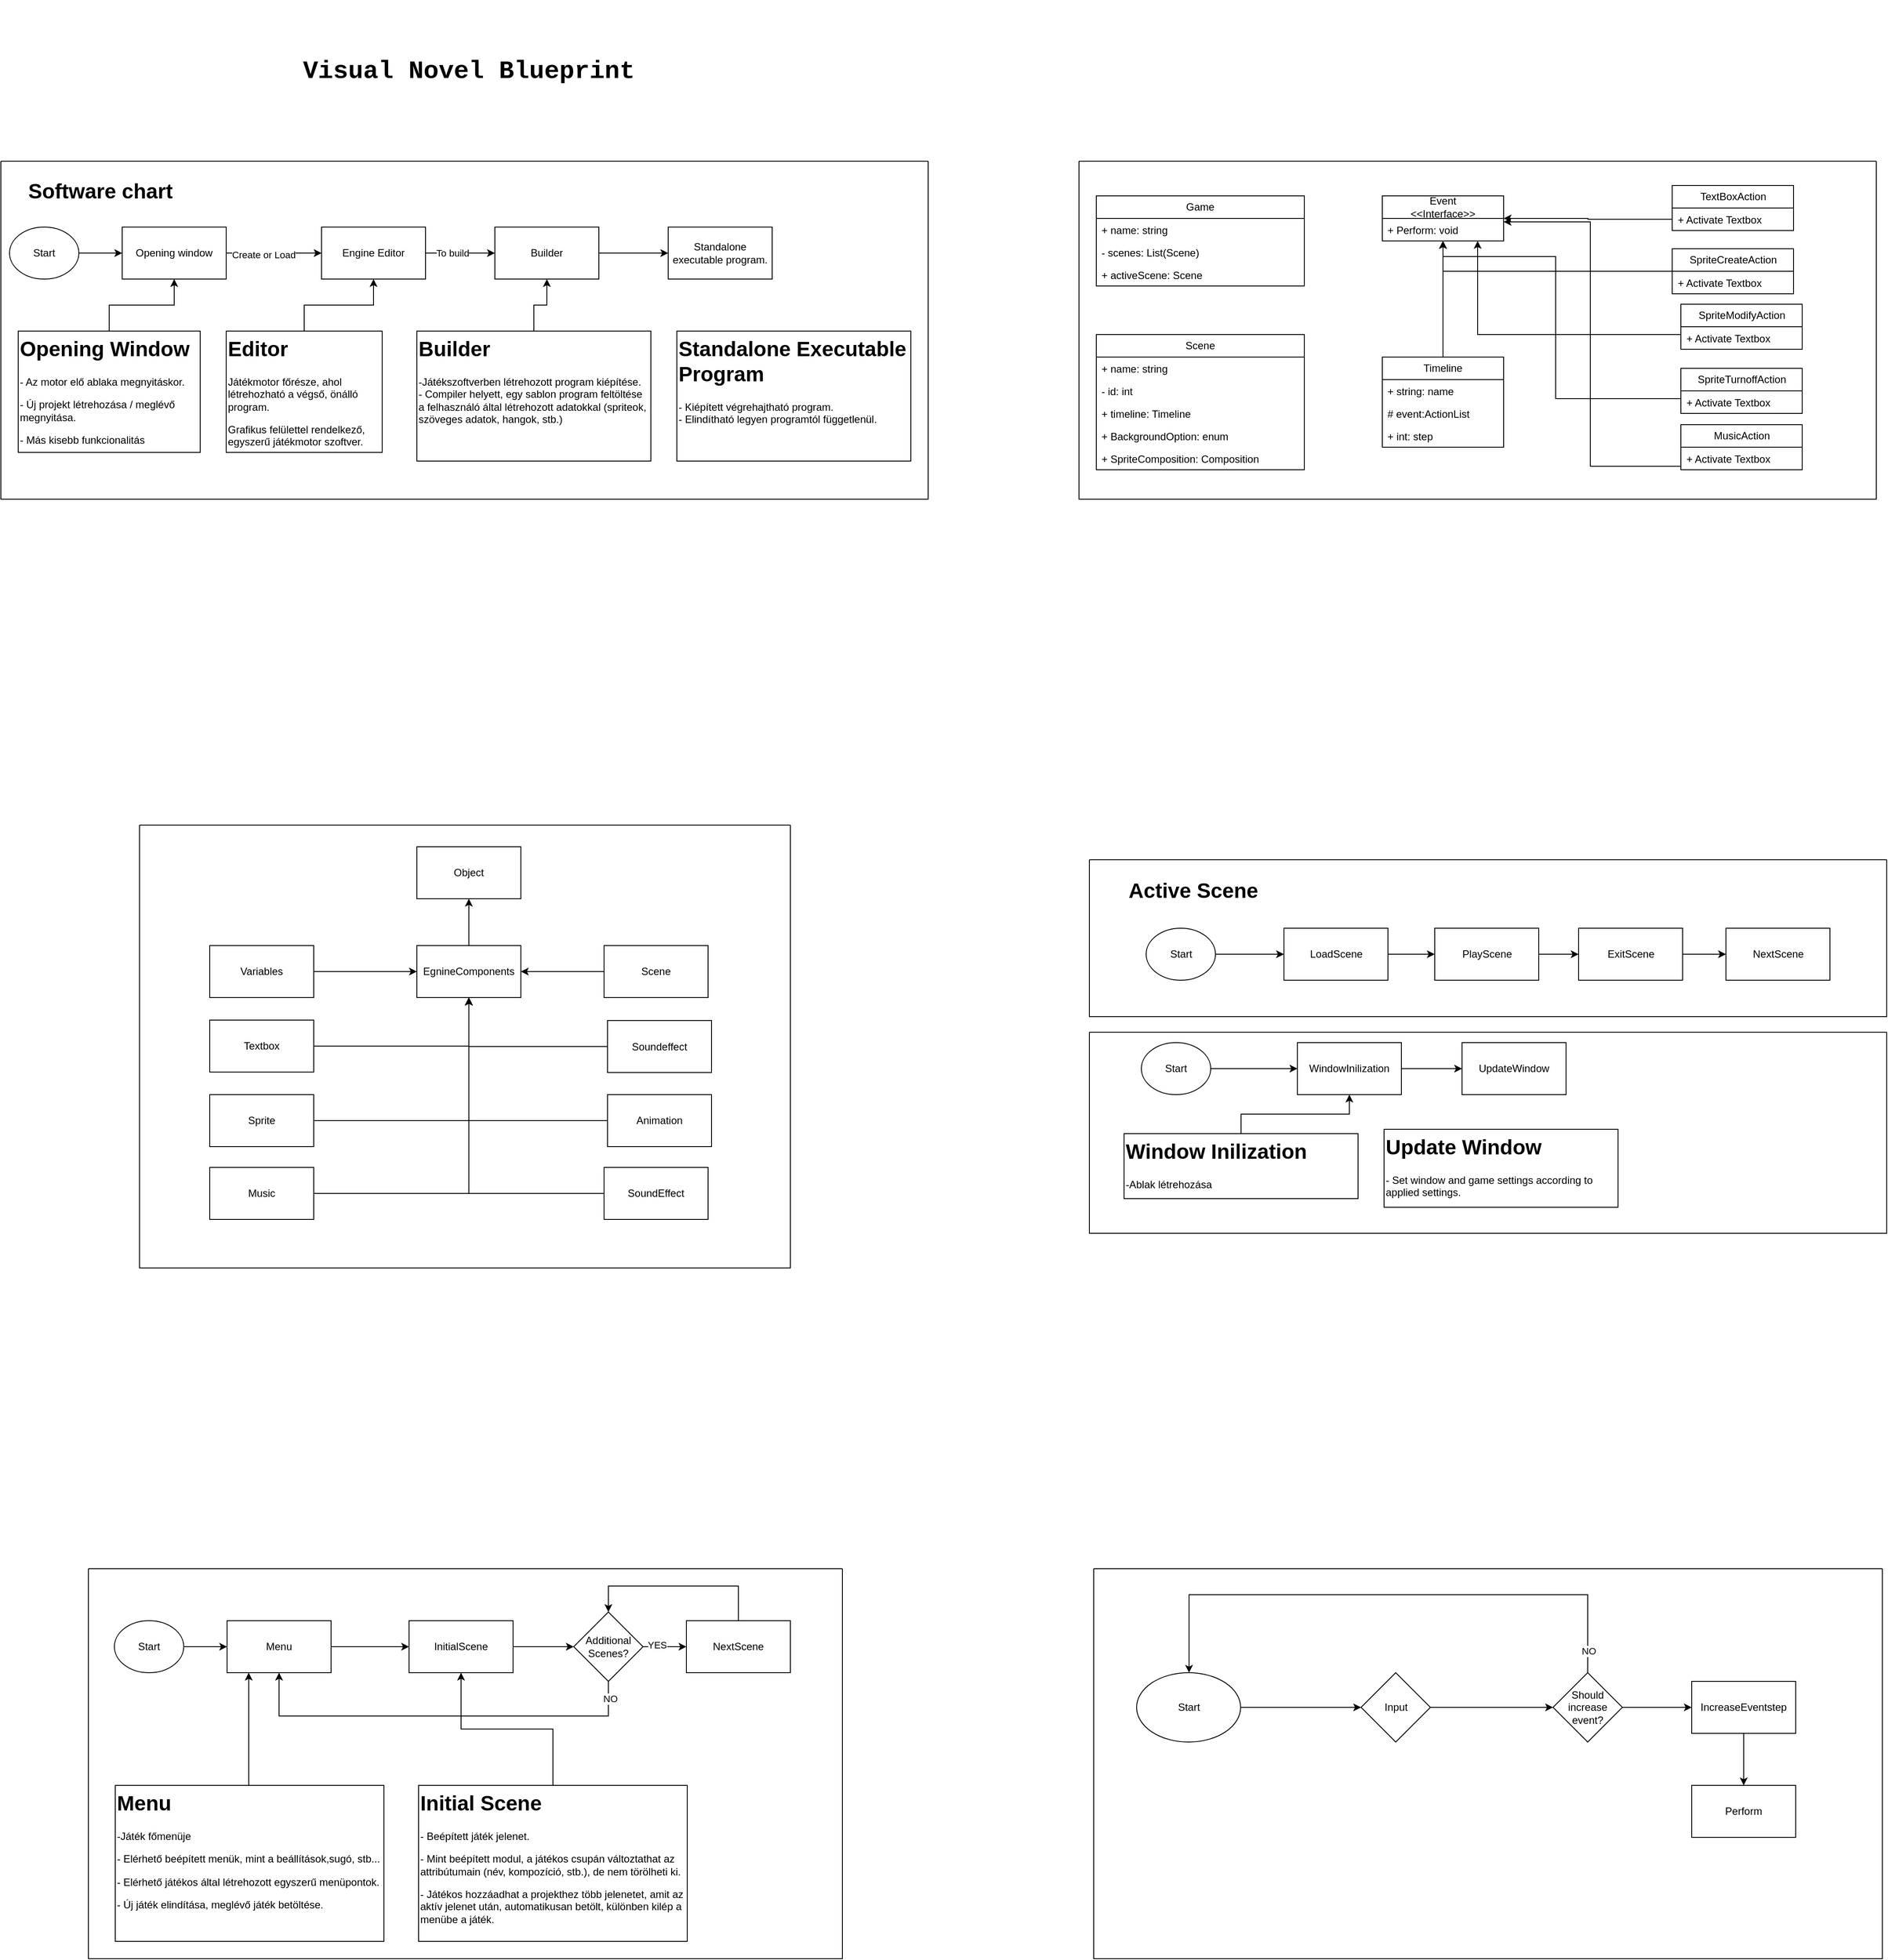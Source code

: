 <mxfile version="24.8.4">
  <diagram name="1 oldal" id="JEMqjfEOg4delQZX6pk8">
    <mxGraphModel dx="2390" dy="1290" grid="1" gridSize="10" guides="1" tooltips="1" connect="1" arrows="1" fold="1" page="1" pageScale="1" pageWidth="1169" pageHeight="827" math="0" shadow="0">
      <root>
        <mxCell id="0" />
        <mxCell id="1" parent="0" />
        <mxCell id="lWbrmLxduLfLOHrEPpW--29" value="Scene" style="swimlane;fontStyle=0;childLayout=stackLayout;horizontal=1;startSize=26;fillColor=none;horizontalStack=0;resizeParent=1;resizeParentMax=0;resizeLast=0;collapsible=1;marginBottom=0;whiteSpace=wrap;html=1;" parent="1" vertex="1">
          <mxGeometry x="1313" y="419" width="240" height="156" as="geometry" />
        </mxCell>
        <mxCell id="lWbrmLxduLfLOHrEPpW--30" value="+ name: string" style="text;strokeColor=none;fillColor=none;align=left;verticalAlign=top;spacingLeft=4;spacingRight=4;overflow=hidden;rotatable=0;points=[[0,0.5],[1,0.5]];portConstraint=eastwest;whiteSpace=wrap;html=1;" parent="lWbrmLxduLfLOHrEPpW--29" vertex="1">
          <mxGeometry y="26" width="240" height="26" as="geometry" />
        </mxCell>
        <mxCell id="lWbrmLxduLfLOHrEPpW--31" value="- id: int" style="text;strokeColor=none;fillColor=none;align=left;verticalAlign=top;spacingLeft=4;spacingRight=4;overflow=hidden;rotatable=0;points=[[0,0.5],[1,0.5]];portConstraint=eastwest;whiteSpace=wrap;html=1;" parent="lWbrmLxduLfLOHrEPpW--29" vertex="1">
          <mxGeometry y="52" width="240" height="26" as="geometry" />
        </mxCell>
        <mxCell id="lWbrmLxduLfLOHrEPpW--32" value="+ timeline: Timeline" style="text;strokeColor=none;fillColor=none;align=left;verticalAlign=top;spacingLeft=4;spacingRight=4;overflow=hidden;rotatable=0;points=[[0,0.5],[1,0.5]];portConstraint=eastwest;whiteSpace=wrap;html=1;" parent="lWbrmLxduLfLOHrEPpW--29" vertex="1">
          <mxGeometry y="78" width="240" height="26" as="geometry" />
        </mxCell>
        <mxCell id="5iqbkRGoXu1iaLBUcmDR-1" value="&lt;div&gt;+ BackgroundOption: enum&lt;/div&gt;" style="text;strokeColor=none;fillColor=none;align=left;verticalAlign=top;spacingLeft=4;spacingRight=4;overflow=hidden;rotatable=0;points=[[0,0.5],[1,0.5]];portConstraint=eastwest;whiteSpace=wrap;html=1;" parent="lWbrmLxduLfLOHrEPpW--29" vertex="1">
          <mxGeometry y="104" width="240" height="26" as="geometry" />
        </mxCell>
        <mxCell id="41qClCP8ehJ-Wlcd0M5J-1" value="+ SpriteComposition: Composition" style="text;strokeColor=none;fillColor=none;align=left;verticalAlign=top;spacingLeft=4;spacingRight=4;overflow=hidden;rotatable=0;points=[[0,0.5],[1,0.5]];portConstraint=eastwest;whiteSpace=wrap;html=1;" parent="lWbrmLxduLfLOHrEPpW--29" vertex="1">
          <mxGeometry y="130" width="240" height="26" as="geometry" />
        </mxCell>
        <mxCell id="IUcDcDEqAbwXU_GczeR_-14" style="edgeStyle=orthogonalEdgeStyle;rounded=0;orthogonalLoop=1;jettySize=auto;html=1;" parent="1" source="lWbrmLxduLfLOHrEPpW--37" target="IUcDcDEqAbwXU_GczeR_-1" edge="1">
          <mxGeometry relative="1" as="geometry" />
        </mxCell>
        <mxCell id="-KJwZZDUoPPnp002qkgy-31" value="" style="swimlane;startSize=0;" parent="1" vertex="1">
          <mxGeometry x="49" y="219" width="1070" height="390" as="geometry" />
        </mxCell>
        <mxCell id="lWbrmLxduLfLOHrEPpW--9" style="edgeStyle=orthogonalEdgeStyle;rounded=0;orthogonalLoop=1;jettySize=auto;html=1;" parent="-KJwZZDUoPPnp002qkgy-31" source="lWbrmLxduLfLOHrEPpW--1" target="lWbrmLxduLfLOHrEPpW--7" edge="1">
          <mxGeometry relative="1" as="geometry" />
        </mxCell>
        <mxCell id="lWbrmLxduLfLOHrEPpW--10" value="Create or Load" style="edgeLabel;html=1;align=center;verticalAlign=middle;resizable=0;points=[];" parent="lWbrmLxduLfLOHrEPpW--9" vertex="1" connectable="0">
          <mxGeometry x="-0.231" y="-2" relative="1" as="geometry">
            <mxPoint as="offset" />
          </mxGeometry>
        </mxCell>
        <mxCell id="lWbrmLxduLfLOHrEPpW--1" value="Opening window" style="rounded=0;whiteSpace=wrap;html=1;" parent="-KJwZZDUoPPnp002qkgy-31" vertex="1">
          <mxGeometry x="140" y="76" width="120" height="60" as="geometry" />
        </mxCell>
        <mxCell id="lWbrmLxduLfLOHrEPpW--6" style="edgeStyle=orthogonalEdgeStyle;rounded=0;orthogonalLoop=1;jettySize=auto;html=1;" parent="-KJwZZDUoPPnp002qkgy-31" source="lWbrmLxduLfLOHrEPpW--5" target="lWbrmLxduLfLOHrEPpW--1" edge="1">
          <mxGeometry relative="1" as="geometry" />
        </mxCell>
        <mxCell id="lWbrmLxduLfLOHrEPpW--5" value="&lt;h1 style=&quot;margin-top: 0px;&quot;&gt;Opening Window&lt;br&gt;&lt;/h1&gt;&lt;p&gt;- Az motor elő ablaka megnyitáskor.&lt;/p&gt;&lt;p&gt;- Új projekt létrehozása / meglévő megnyitása.&lt;/p&gt;&lt;p&gt;- Más kisebb funkcionalitás&lt;br&gt;&lt;/p&gt;" style="text;html=1;whiteSpace=wrap;overflow=hidden;rounded=0;strokeColor=default;" parent="-KJwZZDUoPPnp002qkgy-31" vertex="1">
          <mxGeometry x="20" y="196" width="210" height="140" as="geometry" />
        </mxCell>
        <mxCell id="-KJwZZDUoPPnp002qkgy-2" style="edgeStyle=orthogonalEdgeStyle;rounded=0;orthogonalLoop=1;jettySize=auto;html=1;" parent="-KJwZZDUoPPnp002qkgy-31" source="lWbrmLxduLfLOHrEPpW--7" target="-KJwZZDUoPPnp002qkgy-1" edge="1">
          <mxGeometry relative="1" as="geometry" />
        </mxCell>
        <mxCell id="-KJwZZDUoPPnp002qkgy-3" value="To build" style="edgeLabel;html=1;align=center;verticalAlign=middle;resizable=0;points=[];" parent="-KJwZZDUoPPnp002qkgy-2" vertex="1" connectable="0">
          <mxGeometry x="-0.222" relative="1" as="geometry">
            <mxPoint as="offset" />
          </mxGeometry>
        </mxCell>
        <mxCell id="lWbrmLxduLfLOHrEPpW--7" value="Engine Editor" style="rounded=0;whiteSpace=wrap;html=1;" parent="-KJwZZDUoPPnp002qkgy-31" vertex="1">
          <mxGeometry x="370" y="76" width="120" height="60" as="geometry" />
        </mxCell>
        <mxCell id="-KJwZZDUoPPnp002qkgy-6" style="edgeStyle=orthogonalEdgeStyle;rounded=0;orthogonalLoop=1;jettySize=auto;html=1;" parent="-KJwZZDUoPPnp002qkgy-31" source="lWbrmLxduLfLOHrEPpW--11" target="lWbrmLxduLfLOHrEPpW--7" edge="1">
          <mxGeometry relative="1" as="geometry" />
        </mxCell>
        <mxCell id="lWbrmLxduLfLOHrEPpW--11" value="&lt;h1 style=&quot;margin-top: 0px;&quot;&gt;Editor&lt;/h1&gt;&lt;p&gt;Játékmotor főrésze, ahol létrehozható a végső, önálló program.&lt;/p&gt;&lt;p&gt;Grafikus felülettel rendelkező, egyszerű játékmotor szoftver.&lt;br&gt;&lt;/p&gt;" style="text;html=1;whiteSpace=wrap;overflow=hidden;rounded=0;strokeColor=default;" parent="-KJwZZDUoPPnp002qkgy-31" vertex="1">
          <mxGeometry x="260" y="196" width="180" height="140" as="geometry" />
        </mxCell>
        <mxCell id="-KJwZZDUoPPnp002qkgy-5" style="edgeStyle=orthogonalEdgeStyle;rounded=0;orthogonalLoop=1;jettySize=auto;html=1;" parent="-KJwZZDUoPPnp002qkgy-31" source="-KJwZZDUoPPnp002qkgy-1" target="-KJwZZDUoPPnp002qkgy-4" edge="1">
          <mxGeometry relative="1" as="geometry" />
        </mxCell>
        <mxCell id="-KJwZZDUoPPnp002qkgy-1" value="Builder" style="rounded=0;whiteSpace=wrap;html=1;" parent="-KJwZZDUoPPnp002qkgy-31" vertex="1">
          <mxGeometry x="570" y="76" width="120" height="60" as="geometry" />
        </mxCell>
        <mxCell id="-KJwZZDUoPPnp002qkgy-4" value="Standalone executable program." style="rounded=0;whiteSpace=wrap;html=1;" parent="-KJwZZDUoPPnp002qkgy-31" vertex="1">
          <mxGeometry x="770" y="76" width="120" height="60" as="geometry" />
        </mxCell>
        <mxCell id="-KJwZZDUoPPnp002qkgy-8" style="edgeStyle=orthogonalEdgeStyle;rounded=0;orthogonalLoop=1;jettySize=auto;html=1;" parent="-KJwZZDUoPPnp002qkgy-31" source="-KJwZZDUoPPnp002qkgy-7" target="lWbrmLxduLfLOHrEPpW--1" edge="1">
          <mxGeometry relative="1" as="geometry" />
        </mxCell>
        <mxCell id="-KJwZZDUoPPnp002qkgy-7" value="Start" style="ellipse;whiteSpace=wrap;html=1;" parent="-KJwZZDUoPPnp002qkgy-31" vertex="1">
          <mxGeometry x="10" y="76" width="80" height="60" as="geometry" />
        </mxCell>
        <mxCell id="-KJwZZDUoPPnp002qkgy-10" style="edgeStyle=orthogonalEdgeStyle;rounded=0;orthogonalLoop=1;jettySize=auto;html=1;" parent="-KJwZZDUoPPnp002qkgy-31" source="-KJwZZDUoPPnp002qkgy-9" target="-KJwZZDUoPPnp002qkgy-1" edge="1">
          <mxGeometry relative="1" as="geometry" />
        </mxCell>
        <mxCell id="-KJwZZDUoPPnp002qkgy-9" value="&lt;h1 style=&quot;margin-top: 0px;&quot;&gt;Builder&lt;/h1&gt;&lt;div&gt;-Játékszoftverben létrehozott program kiépítése.&lt;/div&gt;&lt;div&gt;- Compiler helyett, egy sablon program feltöltése a felhasználó által létrehozott adatokkal (spriteok, szöveges adatok, hangok, stb.)&lt;br&gt;&lt;/div&gt;" style="text;html=1;whiteSpace=wrap;overflow=hidden;rounded=0;strokeColor=default;" parent="-KJwZZDUoPPnp002qkgy-31" vertex="1">
          <mxGeometry x="480" y="196" width="270" height="150" as="geometry" />
        </mxCell>
        <mxCell id="-KJwZZDUoPPnp002qkgy-11" value="&lt;h1 style=&quot;margin-top: 0px;&quot;&gt;Standalone Executable Program&lt;br&gt;&lt;/h1&gt;&lt;div&gt;- Kiépített végrehajtható program.&lt;/div&gt;&lt;div&gt;- Elindítható legyen programtól függetlenül.&lt;br&gt;&lt;/div&gt;" style="text;html=1;whiteSpace=wrap;overflow=hidden;rounded=0;strokeColor=default;" parent="-KJwZZDUoPPnp002qkgy-31" vertex="1">
          <mxGeometry x="780" y="196" width="270" height="150" as="geometry" />
        </mxCell>
        <mxCell id="-KJwZZDUoPPnp002qkgy-60" value="&lt;h1&gt;&lt;b&gt;Software chart&lt;/b&gt;&lt;/h1&gt;" style="text;html=1;align=center;verticalAlign=middle;whiteSpace=wrap;rounded=0;" parent="-KJwZZDUoPPnp002qkgy-31" vertex="1">
          <mxGeometry x="10" y="20" width="210" height="30" as="geometry" />
        </mxCell>
        <mxCell id="-KJwZZDUoPPnp002qkgy-39" style="edgeStyle=orthogonalEdgeStyle;rounded=0;orthogonalLoop=1;jettySize=auto;html=1;" parent="1" source="-KJwZZDUoPPnp002qkgy-38" target="-KJwZZDUoPPnp002qkgy-36" edge="1">
          <mxGeometry relative="1" as="geometry" />
        </mxCell>
        <mxCell id="-KJwZZDUoPPnp002qkgy-38" value="EgnineComponents" style="rounded=0;whiteSpace=wrap;html=1;" parent="1" vertex="1">
          <mxGeometry x="529" y="1124" width="120" height="60" as="geometry" />
        </mxCell>
        <mxCell id="-KJwZZDUoPPnp002qkgy-45" style="edgeStyle=orthogonalEdgeStyle;rounded=0;orthogonalLoop=1;jettySize=auto;html=1;" parent="1" source="-KJwZZDUoPPnp002qkgy-41" target="-KJwZZDUoPPnp002qkgy-38" edge="1">
          <mxGeometry relative="1" as="geometry" />
        </mxCell>
        <mxCell id="-KJwZZDUoPPnp002qkgy-49" style="edgeStyle=orthogonalEdgeStyle;rounded=0;orthogonalLoop=1;jettySize=auto;html=1;" parent="1" source="-KJwZZDUoPPnp002qkgy-41" target="-KJwZZDUoPPnp002qkgy-38" edge="1">
          <mxGeometry relative="1" as="geometry" />
        </mxCell>
        <mxCell id="-KJwZZDUoPPnp002qkgy-51" style="edgeStyle=orthogonalEdgeStyle;rounded=0;orthogonalLoop=1;jettySize=auto;html=1;" parent="1" source="-KJwZZDUoPPnp002qkgy-43" target="-KJwZZDUoPPnp002qkgy-38" edge="1">
          <mxGeometry relative="1" as="geometry" />
        </mxCell>
        <mxCell id="-KJwZZDUoPPnp002qkgy-56" style="edgeStyle=orthogonalEdgeStyle;rounded=0;orthogonalLoop=1;jettySize=auto;html=1;" parent="1" source="-KJwZZDUoPPnp002qkgy-55" target="-KJwZZDUoPPnp002qkgy-38" edge="1">
          <mxGeometry relative="1" as="geometry" />
        </mxCell>
        <mxCell id="-KJwZZDUoPPnp002qkgy-58" style="edgeStyle=orthogonalEdgeStyle;rounded=0;orthogonalLoop=1;jettySize=auto;html=1;" parent="1" source="-KJwZZDUoPPnp002qkgy-57" target="-KJwZZDUoPPnp002qkgy-38" edge="1">
          <mxGeometry relative="1" as="geometry" />
        </mxCell>
        <mxCell id="7sp2YvaQ6ztTeNtTqfWq-1" value="" style="swimlane;startSize=0;" parent="1" vertex="1">
          <mxGeometry x="209" y="985" width="751" height="511" as="geometry" />
        </mxCell>
        <mxCell id="-KJwZZDUoPPnp002qkgy-57" value="Variables" style="rounded=0;whiteSpace=wrap;html=1;" parent="7sp2YvaQ6ztTeNtTqfWq-1" vertex="1">
          <mxGeometry x="81" y="139" width="120" height="60" as="geometry" />
        </mxCell>
        <mxCell id="-KJwZZDUoPPnp002qkgy-35" value="Scene" style="rounded=0;whiteSpace=wrap;html=1;" parent="7sp2YvaQ6ztTeNtTqfWq-1" vertex="1">
          <mxGeometry x="536" y="139" width="120" height="60" as="geometry" />
        </mxCell>
        <mxCell id="-KJwZZDUoPPnp002qkgy-47" value="Soundeffect" style="rounded=0;whiteSpace=wrap;html=1;" parent="7sp2YvaQ6ztTeNtTqfWq-1" vertex="1">
          <mxGeometry x="540" y="225.5" width="120" height="60" as="geometry" />
        </mxCell>
        <mxCell id="-KJwZZDUoPPnp002qkgy-43" value="Textbox" style="rounded=0;whiteSpace=wrap;html=1;" parent="7sp2YvaQ6ztTeNtTqfWq-1" vertex="1">
          <mxGeometry x="81" y="225" width="120" height="60" as="geometry" />
        </mxCell>
        <mxCell id="-KJwZZDUoPPnp002qkgy-55" value="Animation" style="rounded=0;whiteSpace=wrap;html=1;" parent="7sp2YvaQ6ztTeNtTqfWq-1" vertex="1">
          <mxGeometry x="540" y="311" width="120" height="60" as="geometry" />
        </mxCell>
        <mxCell id="-KJwZZDUoPPnp002qkgy-52" value="Music" style="rounded=0;whiteSpace=wrap;html=1;" parent="7sp2YvaQ6ztTeNtTqfWq-1" vertex="1">
          <mxGeometry x="81" y="395" width="120" height="60" as="geometry" />
        </mxCell>
        <mxCell id="-KJwZZDUoPPnp002qkgy-36" value="Object" style="rounded=0;whiteSpace=wrap;html=1;" parent="7sp2YvaQ6ztTeNtTqfWq-1" vertex="1">
          <mxGeometry x="320" y="25" width="120" height="60" as="geometry" />
        </mxCell>
        <mxCell id="-KJwZZDUoPPnp002qkgy-41" value="Sprite" style="rounded=0;whiteSpace=wrap;html=1;" parent="7sp2YvaQ6ztTeNtTqfWq-1" vertex="1">
          <mxGeometry x="81" y="311" width="120" height="60" as="geometry" />
        </mxCell>
        <mxCell id="hAvtjnF5TB4J9xQF0ydL-7" value="SoundEffect" style="rounded=0;whiteSpace=wrap;html=1;" vertex="1" parent="7sp2YvaQ6ztTeNtTqfWq-1">
          <mxGeometry x="536" y="395" width="120" height="60" as="geometry" />
        </mxCell>
        <mxCell id="7sp2YvaQ6ztTeNtTqfWq-6" style="edgeStyle=orthogonalEdgeStyle;rounded=0;orthogonalLoop=1;jettySize=auto;html=1;" parent="1" source="7sp2YvaQ6ztTeNtTqfWq-2" target="7sp2YvaQ6ztTeNtTqfWq-4" edge="1">
          <mxGeometry relative="1" as="geometry" />
        </mxCell>
        <mxCell id="7sp2YvaQ6ztTeNtTqfWq-2" value="Menu" style="rounded=0;whiteSpace=wrap;html=1;" parent="1" vertex="1">
          <mxGeometry x="310" y="1903" width="120" height="60" as="geometry" />
        </mxCell>
        <mxCell id="7sp2YvaQ6ztTeNtTqfWq-5" style="edgeStyle=orthogonalEdgeStyle;rounded=0;orthogonalLoop=1;jettySize=auto;html=1;" parent="1" source="7sp2YvaQ6ztTeNtTqfWq-3" target="7sp2YvaQ6ztTeNtTqfWq-2" edge="1">
          <mxGeometry relative="1" as="geometry" />
        </mxCell>
        <mxCell id="7sp2YvaQ6ztTeNtTqfWq-3" value="Start" style="ellipse;whiteSpace=wrap;html=1;" parent="1" vertex="1">
          <mxGeometry x="180" y="1903" width="80" height="60" as="geometry" />
        </mxCell>
        <mxCell id="7sp2YvaQ6ztTeNtTqfWq-9" style="edgeStyle=orthogonalEdgeStyle;rounded=0;orthogonalLoop=1;jettySize=auto;html=1;" parent="1" source="7sp2YvaQ6ztTeNtTqfWq-4" target="7sp2YvaQ6ztTeNtTqfWq-8" edge="1">
          <mxGeometry relative="1" as="geometry" />
        </mxCell>
        <mxCell id="7sp2YvaQ6ztTeNtTqfWq-4" value="InitialScene" style="rounded=0;whiteSpace=wrap;html=1;" parent="1" vertex="1">
          <mxGeometry x="520" y="1903" width="120" height="60" as="geometry" />
        </mxCell>
        <mxCell id="7sp2YvaQ6ztTeNtTqfWq-12" style="edgeStyle=orthogonalEdgeStyle;rounded=0;orthogonalLoop=1;jettySize=auto;html=1;" parent="1" source="7sp2YvaQ6ztTeNtTqfWq-8" target="7sp2YvaQ6ztTeNtTqfWq-2" edge="1">
          <mxGeometry relative="1" as="geometry">
            <Array as="points">
              <mxPoint x="750" y="2013" />
              <mxPoint x="370" y="2013" />
            </Array>
          </mxGeometry>
        </mxCell>
        <mxCell id="7sp2YvaQ6ztTeNtTqfWq-14" value="NO" style="edgeLabel;html=1;align=center;verticalAlign=middle;resizable=0;points=[];" parent="7sp2YvaQ6ztTeNtTqfWq-12" vertex="1" connectable="0">
          <mxGeometry x="-0.915" y="2" relative="1" as="geometry">
            <mxPoint as="offset" />
          </mxGeometry>
        </mxCell>
        <mxCell id="7sp2YvaQ6ztTeNtTqfWq-16" style="edgeStyle=orthogonalEdgeStyle;rounded=0;orthogonalLoop=1;jettySize=auto;html=1;" parent="1" source="7sp2YvaQ6ztTeNtTqfWq-8" target="7sp2YvaQ6ztTeNtTqfWq-15" edge="1">
          <mxGeometry relative="1" as="geometry" />
        </mxCell>
        <mxCell id="7sp2YvaQ6ztTeNtTqfWq-17" value="YES" style="edgeLabel;html=1;align=center;verticalAlign=middle;resizable=0;points=[];" parent="7sp2YvaQ6ztTeNtTqfWq-16" vertex="1" connectable="0">
          <mxGeometry x="-0.36" y="2" relative="1" as="geometry">
            <mxPoint as="offset" />
          </mxGeometry>
        </mxCell>
        <mxCell id="7sp2YvaQ6ztTeNtTqfWq-8" value="Additional Scenes?" style="rhombus;whiteSpace=wrap;html=1;" parent="1" vertex="1">
          <mxGeometry x="710" y="1893" width="80" height="80" as="geometry" />
        </mxCell>
        <mxCell id="7sp2YvaQ6ztTeNtTqfWq-20" style="edgeStyle=orthogonalEdgeStyle;rounded=0;orthogonalLoop=1;jettySize=auto;html=1;" parent="1" source="7sp2YvaQ6ztTeNtTqfWq-15" target="7sp2YvaQ6ztTeNtTqfWq-8" edge="1">
          <mxGeometry relative="1" as="geometry">
            <Array as="points">
              <mxPoint x="900" y="1863" />
              <mxPoint x="750" y="1863" />
            </Array>
          </mxGeometry>
        </mxCell>
        <mxCell id="7sp2YvaQ6ztTeNtTqfWq-15" value="NextScene" style="rounded=0;whiteSpace=wrap;html=1;" parent="1" vertex="1">
          <mxGeometry x="840" y="1903" width="120" height="60" as="geometry" />
        </mxCell>
        <mxCell id="7sp2YvaQ6ztTeNtTqfWq-22" style="edgeStyle=orthogonalEdgeStyle;rounded=0;orthogonalLoop=1;jettySize=auto;html=1;" parent="1" source="7sp2YvaQ6ztTeNtTqfWq-21" target="7sp2YvaQ6ztTeNtTqfWq-2" edge="1">
          <mxGeometry relative="1" as="geometry">
            <Array as="points">
              <mxPoint x="335" y="1993" />
              <mxPoint x="335" y="1993" />
            </Array>
          </mxGeometry>
        </mxCell>
        <mxCell id="7sp2YvaQ6ztTeNtTqfWq-26" value="" style="swimlane;startSize=0;" parent="1" vertex="1">
          <mxGeometry x="150" y="1843" width="870" height="450" as="geometry" />
        </mxCell>
        <mxCell id="7sp2YvaQ6ztTeNtTqfWq-21" value="&lt;h1 style=&quot;margin-top: 0px;&quot;&gt;Menu&lt;br&gt;&lt;/h1&gt;&lt;p&gt;-Játék főmenüje&lt;/p&gt;&lt;p&gt;- Elérhető beépített menük, mint a beállítások,sugó, stb...&lt;br&gt;&lt;/p&gt;&lt;p&gt;- Elérhető játékos által létrehozott egyszerű menüpontok.&lt;/p&gt;&lt;p&gt;- Új játék elindítása, meglévő játék betöltése.&lt;br&gt;&lt;/p&gt;" style="text;html=1;whiteSpace=wrap;overflow=hidden;rounded=0;perimeterSpacing=0;fillColor=none;strokeColor=default;" parent="7sp2YvaQ6ztTeNtTqfWq-26" vertex="1">
          <mxGeometry x="31" y="250" width="310" height="180" as="geometry" />
        </mxCell>
        <mxCell id="7sp2YvaQ6ztTeNtTqfWq-23" value="&lt;h1 style=&quot;margin-top: 0px;&quot;&gt;Initial Scene&lt;br&gt;&lt;/h1&gt;&lt;p&gt;- Beépített játék jelenet.&lt;/p&gt;&lt;p&gt;- Mint beépített modul, a játékos csupán változtathat az attribútumain (név, kompozíció, stb.), de nem törölheti ki.&lt;/p&gt;&lt;p&gt;- Játékos hozzáadhat a projekthez több jelenetet, amit az aktív jelenet után, automatikusan betölt, különben kilép a menübe a játék.&lt;br&gt;&lt;/p&gt;&lt;p&gt;&lt;br&gt;&lt;/p&gt;" style="text;html=1;whiteSpace=wrap;overflow=hidden;rounded=0;perimeterSpacing=0;fillColor=none;strokeColor=default;" parent="7sp2YvaQ6ztTeNtTqfWq-26" vertex="1">
          <mxGeometry x="381" y="250" width="310" height="180" as="geometry" />
        </mxCell>
        <mxCell id="SCozW6nY0jgdxFVov_-t-1" value="Game" style="swimlane;fontStyle=0;childLayout=stackLayout;horizontal=1;startSize=26;fillColor=none;horizontalStack=0;resizeParent=1;resizeParentMax=0;resizeLast=0;collapsible=1;marginBottom=0;whiteSpace=wrap;html=1;" parent="1" vertex="1">
          <mxGeometry x="1313" y="259" width="240" height="104" as="geometry" />
        </mxCell>
        <mxCell id="SCozW6nY0jgdxFVov_-t-2" value="+ name: string" style="text;strokeColor=none;fillColor=none;align=left;verticalAlign=top;spacingLeft=4;spacingRight=4;overflow=hidden;rotatable=0;points=[[0,0.5],[1,0.5]];portConstraint=eastwest;whiteSpace=wrap;html=1;" parent="SCozW6nY0jgdxFVov_-t-1" vertex="1">
          <mxGeometry y="26" width="240" height="26" as="geometry" />
        </mxCell>
        <mxCell id="SCozW6nY0jgdxFVov_-t-3" value="- scenes: List(Scene)" style="text;strokeColor=none;fillColor=none;align=left;verticalAlign=top;spacingLeft=4;spacingRight=4;overflow=hidden;rotatable=0;points=[[0,0.5],[1,0.5]];portConstraint=eastwest;whiteSpace=wrap;html=1;" parent="SCozW6nY0jgdxFVov_-t-1" vertex="1">
          <mxGeometry y="52" width="240" height="26" as="geometry" />
        </mxCell>
        <mxCell id="SCozW6nY0jgdxFVov_-t-4" value="+ activeScene: Scene" style="text;strokeColor=none;fillColor=none;align=left;verticalAlign=top;spacingLeft=4;spacingRight=4;overflow=hidden;rotatable=0;points=[[0,0.5],[1,0.5]];portConstraint=eastwest;whiteSpace=wrap;html=1;" parent="SCozW6nY0jgdxFVov_-t-1" vertex="1">
          <mxGeometry y="78" width="240" height="26" as="geometry" />
        </mxCell>
        <mxCell id="5iqbkRGoXu1iaLBUcmDR-12" value="" style="swimlane;startSize=0;" parent="1" vertex="1">
          <mxGeometry x="1305" y="1025" width="920" height="181" as="geometry" />
        </mxCell>
        <mxCell id="5iqbkRGoXu1iaLBUcmDR-4" style="edgeStyle=orthogonalEdgeStyle;rounded=0;orthogonalLoop=1;jettySize=auto;html=1;" parent="5iqbkRGoXu1iaLBUcmDR-12" source="5iqbkRGoXu1iaLBUcmDR-2" target="5iqbkRGoXu1iaLBUcmDR-3" edge="1">
          <mxGeometry relative="1" as="geometry" />
        </mxCell>
        <mxCell id="5iqbkRGoXu1iaLBUcmDR-2" value="Start" style="ellipse;whiteSpace=wrap;html=1;" parent="5iqbkRGoXu1iaLBUcmDR-12" vertex="1">
          <mxGeometry x="65.5" y="79" width="80" height="60" as="geometry" />
        </mxCell>
        <mxCell id="5iqbkRGoXu1iaLBUcmDR-6" style="edgeStyle=orthogonalEdgeStyle;rounded=0;orthogonalLoop=1;jettySize=auto;html=1;" parent="5iqbkRGoXu1iaLBUcmDR-12" source="5iqbkRGoXu1iaLBUcmDR-3" target="5iqbkRGoXu1iaLBUcmDR-5" edge="1">
          <mxGeometry relative="1" as="geometry" />
        </mxCell>
        <mxCell id="5iqbkRGoXu1iaLBUcmDR-3" value="LoadScene" style="rounded=0;whiteSpace=wrap;html=1;" parent="5iqbkRGoXu1iaLBUcmDR-12" vertex="1">
          <mxGeometry x="224.5" y="79" width="120" height="60" as="geometry" />
        </mxCell>
        <mxCell id="5iqbkRGoXu1iaLBUcmDR-8" style="edgeStyle=orthogonalEdgeStyle;rounded=0;orthogonalLoop=1;jettySize=auto;html=1;" parent="5iqbkRGoXu1iaLBUcmDR-12" source="5iqbkRGoXu1iaLBUcmDR-5" target="5iqbkRGoXu1iaLBUcmDR-7" edge="1">
          <mxGeometry relative="1" as="geometry" />
        </mxCell>
        <mxCell id="5iqbkRGoXu1iaLBUcmDR-5" value="PlayScene" style="rounded=0;whiteSpace=wrap;html=1;" parent="5iqbkRGoXu1iaLBUcmDR-12" vertex="1">
          <mxGeometry x="398.5" y="79" width="120" height="60" as="geometry" />
        </mxCell>
        <mxCell id="5iqbkRGoXu1iaLBUcmDR-10" style="edgeStyle=orthogonalEdgeStyle;rounded=0;orthogonalLoop=1;jettySize=auto;html=1;" parent="5iqbkRGoXu1iaLBUcmDR-12" source="5iqbkRGoXu1iaLBUcmDR-7" target="5iqbkRGoXu1iaLBUcmDR-9" edge="1">
          <mxGeometry relative="1" as="geometry" />
        </mxCell>
        <mxCell id="5iqbkRGoXu1iaLBUcmDR-7" value="&lt;div&gt;ExitScene&lt;/div&gt;" style="rounded=0;whiteSpace=wrap;html=1;" parent="5iqbkRGoXu1iaLBUcmDR-12" vertex="1">
          <mxGeometry x="564.5" y="79" width="120" height="60" as="geometry" />
        </mxCell>
        <mxCell id="5iqbkRGoXu1iaLBUcmDR-9" value="NextScene" style="rounded=0;whiteSpace=wrap;html=1;" parent="5iqbkRGoXu1iaLBUcmDR-12" vertex="1">
          <mxGeometry x="734.5" y="79" width="120" height="60" as="geometry" />
        </mxCell>
        <mxCell id="5iqbkRGoXu1iaLBUcmDR-14" value="&lt;h1&gt;&lt;b&gt;Active Scene&lt;br&gt;&lt;/b&gt;&lt;/h1&gt;" style="text;html=1;align=center;verticalAlign=middle;whiteSpace=wrap;rounded=0;" parent="5iqbkRGoXu1iaLBUcmDR-12" vertex="1">
          <mxGeometry x="14.5" y="21" width="210" height="30" as="geometry" />
        </mxCell>
        <mxCell id="s9Ohwy5bFA-3_QX1RwIY-5" style="edgeStyle=orthogonalEdgeStyle;rounded=0;orthogonalLoop=1;jettySize=auto;html=1;" parent="1" source="s9Ohwy5bFA-3_QX1RwIY-1" target="s9Ohwy5bFA-3_QX1RwIY-4" edge="1">
          <mxGeometry relative="1" as="geometry" />
        </mxCell>
        <mxCell id="s9Ohwy5bFA-3_QX1RwIY-1" value="WindowInilization" style="rounded=0;whiteSpace=wrap;html=1;" parent="1" vertex="1">
          <mxGeometry x="1545" y="1236" width="120" height="60" as="geometry" />
        </mxCell>
        <mxCell id="s9Ohwy5bFA-3_QX1RwIY-3" style="edgeStyle=orthogonalEdgeStyle;rounded=0;orthogonalLoop=1;jettySize=auto;html=1;" parent="1" source="s9Ohwy5bFA-3_QX1RwIY-2" target="s9Ohwy5bFA-3_QX1RwIY-1" edge="1">
          <mxGeometry relative="1" as="geometry" />
        </mxCell>
        <mxCell id="s9Ohwy5bFA-3_QX1RwIY-2" value="Start" style="ellipse;whiteSpace=wrap;html=1;" parent="1" vertex="1">
          <mxGeometry x="1365" y="1236" width="80" height="60" as="geometry" />
        </mxCell>
        <mxCell id="s9Ohwy5bFA-3_QX1RwIY-4" value="UpdateWindow" style="rounded=0;whiteSpace=wrap;html=1;" parent="1" vertex="1">
          <mxGeometry x="1735" y="1236" width="120" height="60" as="geometry" />
        </mxCell>
        <mxCell id="s9Ohwy5bFA-3_QX1RwIY-8" style="edgeStyle=orthogonalEdgeStyle;rounded=0;orthogonalLoop=1;jettySize=auto;html=1;" parent="1" source="s9Ohwy5bFA-3_QX1RwIY-6" target="s9Ohwy5bFA-3_QX1RwIY-1" edge="1">
          <mxGeometry relative="1" as="geometry" />
        </mxCell>
        <mxCell id="s9Ohwy5bFA-3_QX1RwIY-6" value="&lt;h1 style=&quot;margin-top: 0px;&quot;&gt;Window Inilization&lt;br&gt;&lt;/h1&gt;&lt;div&gt;-Ablak létrehozása&lt;br&gt;&lt;/div&gt;" style="text;html=1;whiteSpace=wrap;overflow=hidden;rounded=0;strokeColor=default;" parent="1" vertex="1">
          <mxGeometry x="1345" y="1341" width="270" height="75" as="geometry" />
        </mxCell>
        <mxCell id="s9Ohwy5bFA-3_QX1RwIY-7" value="&lt;h1 style=&quot;margin-top: 0px;&quot;&gt;Update Window&lt;br&gt;&lt;/h1&gt;&lt;div&gt;- Set window and game settings according to applied settings.&lt;br&gt;&lt;/div&gt;" style="text;html=1;whiteSpace=wrap;overflow=hidden;rounded=0;strokeColor=default;" parent="1" vertex="1">
          <mxGeometry x="1645" y="1336" width="270" height="90" as="geometry" />
        </mxCell>
        <mxCell id="s9Ohwy5bFA-3_QX1RwIY-10" value="" style="swimlane;startSize=0;" parent="1" vertex="1">
          <mxGeometry x="1305" y="1224" width="920" height="232" as="geometry" />
        </mxCell>
        <mxCell id="IUcDcDEqAbwXU_GczeR_-1" value="&lt;div&gt;Event&lt;/div&gt;&lt;div&gt;&amp;lt;&amp;lt;Interface&amp;gt;&amp;gt;&lt;br&gt;&lt;/div&gt;" style="swimlane;fontStyle=0;childLayout=stackLayout;horizontal=1;startSize=26;fillColor=none;horizontalStack=0;resizeParent=1;resizeParentMax=0;resizeLast=0;collapsible=1;marginBottom=0;whiteSpace=wrap;html=1;" parent="1" vertex="1">
          <mxGeometry x="1643" y="259" width="140" height="52" as="geometry" />
        </mxCell>
        <mxCell id="IUcDcDEqAbwXU_GczeR_-3" value="+ Perform: void" style="text;strokeColor=none;fillColor=none;align=left;verticalAlign=top;spacingLeft=4;spacingRight=4;overflow=hidden;rotatable=0;points=[[0,0.5],[1,0.5]];portConstraint=eastwest;whiteSpace=wrap;html=1;" parent="IUcDcDEqAbwXU_GczeR_-1" vertex="1">
          <mxGeometry y="26" width="140" height="26" as="geometry" />
        </mxCell>
        <mxCell id="IUcDcDEqAbwXU_GczeR_-13" style="edgeStyle=orthogonalEdgeStyle;rounded=0;orthogonalLoop=1;jettySize=auto;html=1;" parent="1" source="IUcDcDEqAbwXU_GczeR_-11" target="IUcDcDEqAbwXU_GczeR_-1" edge="1">
          <mxGeometry relative="1" as="geometry" />
        </mxCell>
        <mxCell id="IUcDcDEqAbwXU_GczeR_-17" style="edgeStyle=orthogonalEdgeStyle;rounded=0;orthogonalLoop=1;jettySize=auto;html=1;" parent="1" source="IUcDcDEqAbwXU_GczeR_-15" target="IUcDcDEqAbwXU_GczeR_-1" edge="1">
          <mxGeometry relative="1" as="geometry" />
        </mxCell>
        <mxCell id="IUcDcDEqAbwXU_GczeR_-20" style="edgeStyle=orthogonalEdgeStyle;rounded=0;orthogonalLoop=1;jettySize=auto;html=1;" parent="1" source="IUcDcDEqAbwXU_GczeR_-18" target="IUcDcDEqAbwXU_GczeR_-1" edge="1">
          <mxGeometry relative="1" as="geometry">
            <Array as="points">
              <mxPoint x="1753" y="419" />
            </Array>
          </mxGeometry>
        </mxCell>
        <mxCell id="IUcDcDEqAbwXU_GczeR_-23" style="edgeStyle=orthogonalEdgeStyle;rounded=0;orthogonalLoop=1;jettySize=auto;html=1;" parent="1" source="IUcDcDEqAbwXU_GczeR_-21" target="IUcDcDEqAbwXU_GczeR_-1" edge="1">
          <mxGeometry relative="1" as="geometry">
            <Array as="points">
              <mxPoint x="1843" y="493" />
              <mxPoint x="1843" y="329" />
            </Array>
          </mxGeometry>
        </mxCell>
        <mxCell id="IUcDcDEqAbwXU_GczeR_-26" style="edgeStyle=orthogonalEdgeStyle;rounded=0;orthogonalLoop=1;jettySize=auto;html=1;" parent="1" source="IUcDcDEqAbwXU_GczeR_-25" target="IUcDcDEqAbwXU_GczeR_-1" edge="1">
          <mxGeometry relative="1" as="geometry">
            <Array as="points">
              <mxPoint x="1883" y="571" />
              <mxPoint x="1883" y="289" />
            </Array>
          </mxGeometry>
        </mxCell>
        <mxCell id="IUcDcDEqAbwXU_GczeR_-27" value="" style="swimlane;startSize=0;" parent="1" vertex="1">
          <mxGeometry x="1293" y="219" width="920" height="390" as="geometry" />
        </mxCell>
        <mxCell id="IUcDcDEqAbwXU_GczeR_-9" value="TextBoxAction" style="swimlane;fontStyle=0;childLayout=stackLayout;horizontal=1;startSize=26;fillColor=none;horizontalStack=0;resizeParent=1;resizeParentMax=0;resizeLast=0;collapsible=1;marginBottom=0;whiteSpace=wrap;html=1;" parent="IUcDcDEqAbwXU_GczeR_-27" vertex="1">
          <mxGeometry x="684.5" y="28" width="140" height="52" as="geometry" />
        </mxCell>
        <mxCell id="IUcDcDEqAbwXU_GczeR_-11" value="+ Activate Textbox" style="text;strokeColor=none;fillColor=none;align=left;verticalAlign=top;spacingLeft=4;spacingRight=4;overflow=hidden;rotatable=0;points=[[0,0.5],[1,0.5]];portConstraint=eastwest;whiteSpace=wrap;html=1;" parent="IUcDcDEqAbwXU_GczeR_-9" vertex="1">
          <mxGeometry y="26" width="140" height="26" as="geometry" />
        </mxCell>
        <mxCell id="IUcDcDEqAbwXU_GczeR_-15" value="SpriteCreateAction" style="swimlane;fontStyle=0;childLayout=stackLayout;horizontal=1;startSize=26;fillColor=none;horizontalStack=0;resizeParent=1;resizeParentMax=0;resizeLast=0;collapsible=1;marginBottom=0;whiteSpace=wrap;html=1;" parent="IUcDcDEqAbwXU_GczeR_-27" vertex="1">
          <mxGeometry x="684.5" y="101" width="140" height="52" as="geometry" />
        </mxCell>
        <mxCell id="IUcDcDEqAbwXU_GczeR_-16" value="+ Activate Textbox" style="text;strokeColor=none;fillColor=none;align=left;verticalAlign=top;spacingLeft=4;spacingRight=4;overflow=hidden;rotatable=0;points=[[0,0.5],[1,0.5]];portConstraint=eastwest;whiteSpace=wrap;html=1;" parent="IUcDcDEqAbwXU_GczeR_-15" vertex="1">
          <mxGeometry y="26" width="140" height="26" as="geometry" />
        </mxCell>
        <mxCell id="IUcDcDEqAbwXU_GczeR_-18" value="SpriteModifyAction" style="swimlane;fontStyle=0;childLayout=stackLayout;horizontal=1;startSize=26;fillColor=none;horizontalStack=0;resizeParent=1;resizeParentMax=0;resizeLast=0;collapsible=1;marginBottom=0;whiteSpace=wrap;html=1;" parent="IUcDcDEqAbwXU_GczeR_-27" vertex="1">
          <mxGeometry x="694.5" y="165" width="140" height="52" as="geometry" />
        </mxCell>
        <mxCell id="IUcDcDEqAbwXU_GczeR_-19" value="+ Activate Textbox" style="text;strokeColor=none;fillColor=none;align=left;verticalAlign=top;spacingLeft=4;spacingRight=4;overflow=hidden;rotatable=0;points=[[0,0.5],[1,0.5]];portConstraint=eastwest;whiteSpace=wrap;html=1;" parent="IUcDcDEqAbwXU_GczeR_-18" vertex="1">
          <mxGeometry y="26" width="140" height="26" as="geometry" />
        </mxCell>
        <mxCell id="IUcDcDEqAbwXU_GczeR_-21" value="SpriteTurnoffAction" style="swimlane;fontStyle=0;childLayout=stackLayout;horizontal=1;startSize=26;fillColor=none;horizontalStack=0;resizeParent=1;resizeParentMax=0;resizeLast=0;collapsible=1;marginBottom=0;whiteSpace=wrap;html=1;" parent="IUcDcDEqAbwXU_GczeR_-27" vertex="1">
          <mxGeometry x="694.5" y="239" width="140" height="52" as="geometry" />
        </mxCell>
        <mxCell id="IUcDcDEqAbwXU_GczeR_-22" value="+ Activate Textbox" style="text;strokeColor=none;fillColor=none;align=left;verticalAlign=top;spacingLeft=4;spacingRight=4;overflow=hidden;rotatable=0;points=[[0,0.5],[1,0.5]];portConstraint=eastwest;whiteSpace=wrap;html=1;" parent="IUcDcDEqAbwXU_GczeR_-21" vertex="1">
          <mxGeometry y="26" width="140" height="26" as="geometry" />
        </mxCell>
        <mxCell id="IUcDcDEqAbwXU_GczeR_-24" value="MusicAction" style="swimlane;fontStyle=0;childLayout=stackLayout;horizontal=1;startSize=26;fillColor=none;horizontalStack=0;resizeParent=1;resizeParentMax=0;resizeLast=0;collapsible=1;marginBottom=0;whiteSpace=wrap;html=1;" parent="IUcDcDEqAbwXU_GczeR_-27" vertex="1">
          <mxGeometry x="694.5" y="304" width="140" height="52" as="geometry" />
        </mxCell>
        <mxCell id="IUcDcDEqAbwXU_GczeR_-25" value="+ Activate Textbox" style="text;strokeColor=none;fillColor=none;align=left;verticalAlign=top;spacingLeft=4;spacingRight=4;overflow=hidden;rotatable=0;points=[[0,0.5],[1,0.5]];portConstraint=eastwest;whiteSpace=wrap;html=1;" parent="IUcDcDEqAbwXU_GczeR_-24" vertex="1">
          <mxGeometry y="26" width="140" height="26" as="geometry" />
        </mxCell>
        <mxCell id="lWbrmLxduLfLOHrEPpW--37" value="Timeline" style="swimlane;fontStyle=0;childLayout=stackLayout;horizontal=1;startSize=26;fillColor=none;horizontalStack=0;resizeParent=1;resizeParentMax=0;resizeLast=0;collapsible=1;marginBottom=0;whiteSpace=wrap;html=1;" parent="IUcDcDEqAbwXU_GczeR_-27" vertex="1">
          <mxGeometry x="350" y="226" width="140" height="104" as="geometry" />
        </mxCell>
        <mxCell id="lWbrmLxduLfLOHrEPpW--38" value="+ string: name" style="text;strokeColor=none;fillColor=none;align=left;verticalAlign=top;spacingLeft=4;spacingRight=4;overflow=hidden;rotatable=0;points=[[0,0.5],[1,0.5]];portConstraint=eastwest;whiteSpace=wrap;html=1;" parent="lWbrmLxduLfLOHrEPpW--37" vertex="1">
          <mxGeometry y="26" width="140" height="26" as="geometry" />
        </mxCell>
        <mxCell id="0etWV3QoKMRyA9orQuJr-6" value="&lt;div&gt;# event:ActionList&lt;/div&gt;" style="text;strokeColor=none;fillColor=none;align=left;verticalAlign=top;spacingLeft=4;spacingRight=4;overflow=hidden;rotatable=0;points=[[0,0.5],[1,0.5]];portConstraint=eastwest;whiteSpace=wrap;html=1;" parent="lWbrmLxduLfLOHrEPpW--37" vertex="1">
          <mxGeometry y="52" width="140" height="26" as="geometry" />
        </mxCell>
        <mxCell id="0etWV3QoKMRyA9orQuJr-3" value="+ int: step" style="text;strokeColor=none;fillColor=none;align=left;verticalAlign=top;spacingLeft=4;spacingRight=4;overflow=hidden;rotatable=0;points=[[0,0.5],[1,0.5]];portConstraint=eastwest;whiteSpace=wrap;html=1;" parent="lWbrmLxduLfLOHrEPpW--37" vertex="1">
          <mxGeometry y="78" width="140" height="26" as="geometry" />
        </mxCell>
        <mxCell id="IUcDcDEqAbwXU_GczeR_-33" value="" style="swimlane;startSize=0;" parent="1" vertex="1">
          <mxGeometry x="1310" y="1843" width="910" height="450" as="geometry" />
        </mxCell>
        <mxCell id="IUcDcDEqAbwXU_GczeR_-36" style="edgeStyle=orthogonalEdgeStyle;rounded=0;orthogonalLoop=1;jettySize=auto;html=1;" parent="IUcDcDEqAbwXU_GczeR_-33" source="IUcDcDEqAbwXU_GczeR_-34" target="IUcDcDEqAbwXU_GczeR_-35" edge="1">
          <mxGeometry relative="1" as="geometry" />
        </mxCell>
        <mxCell id="IUcDcDEqAbwXU_GczeR_-34" value="Start" style="ellipse;whiteSpace=wrap;html=1;" parent="IUcDcDEqAbwXU_GczeR_-33" vertex="1">
          <mxGeometry x="49.5" y="120" width="120" height="80" as="geometry" />
        </mxCell>
        <mxCell id="IUcDcDEqAbwXU_GczeR_-41" style="edgeStyle=orthogonalEdgeStyle;rounded=0;orthogonalLoop=1;jettySize=auto;html=1;" parent="IUcDcDEqAbwXU_GczeR_-33" source="IUcDcDEqAbwXU_GczeR_-35" target="IUcDcDEqAbwXU_GczeR_-40" edge="1">
          <mxGeometry relative="1" as="geometry" />
        </mxCell>
        <mxCell id="IUcDcDEqAbwXU_GczeR_-35" value="Input" style="rhombus;whiteSpace=wrap;html=1;" parent="IUcDcDEqAbwXU_GczeR_-33" vertex="1">
          <mxGeometry x="308.5" y="120" width="80" height="80" as="geometry" />
        </mxCell>
        <mxCell id="IUcDcDEqAbwXU_GczeR_-43" style="edgeStyle=orthogonalEdgeStyle;rounded=0;orthogonalLoop=1;jettySize=auto;html=1;" parent="IUcDcDEqAbwXU_GczeR_-33" source="IUcDcDEqAbwXU_GczeR_-40" target="IUcDcDEqAbwXU_GczeR_-34" edge="1">
          <mxGeometry relative="1" as="geometry">
            <Array as="points">
              <mxPoint x="570" y="30" />
              <mxPoint x="110" y="30" />
            </Array>
          </mxGeometry>
        </mxCell>
        <mxCell id="IUcDcDEqAbwXU_GczeR_-44" value="NO" style="edgeLabel;html=1;align=center;verticalAlign=middle;resizable=0;points=[];" parent="IUcDcDEqAbwXU_GczeR_-43" vertex="1" connectable="0">
          <mxGeometry x="-0.922" y="-1" relative="1" as="geometry">
            <mxPoint as="offset" />
          </mxGeometry>
        </mxCell>
        <mxCell id="IUcDcDEqAbwXU_GczeR_-46" style="edgeStyle=orthogonalEdgeStyle;rounded=0;orthogonalLoop=1;jettySize=auto;html=1;" parent="IUcDcDEqAbwXU_GczeR_-33" source="IUcDcDEqAbwXU_GczeR_-40" target="IUcDcDEqAbwXU_GczeR_-45" edge="1">
          <mxGeometry relative="1" as="geometry" />
        </mxCell>
        <mxCell id="IUcDcDEqAbwXU_GczeR_-40" value="Should increase event?" style="rhombus;whiteSpace=wrap;html=1;" parent="IUcDcDEqAbwXU_GczeR_-33" vertex="1">
          <mxGeometry x="530" y="120" width="80" height="80" as="geometry" />
        </mxCell>
        <mxCell id="IUcDcDEqAbwXU_GczeR_-48" style="edgeStyle=orthogonalEdgeStyle;rounded=0;orthogonalLoop=1;jettySize=auto;html=1;" parent="IUcDcDEqAbwXU_GczeR_-33" source="IUcDcDEqAbwXU_GczeR_-45" target="IUcDcDEqAbwXU_GczeR_-47" edge="1">
          <mxGeometry relative="1" as="geometry" />
        </mxCell>
        <mxCell id="IUcDcDEqAbwXU_GczeR_-45" value="IncreaseEventstep" style="rounded=0;whiteSpace=wrap;html=1;" parent="IUcDcDEqAbwXU_GczeR_-33" vertex="1">
          <mxGeometry x="690" y="130" width="120" height="60" as="geometry" />
        </mxCell>
        <mxCell id="IUcDcDEqAbwXU_GczeR_-47" value="Perform" style="rounded=0;whiteSpace=wrap;html=1;" parent="IUcDcDEqAbwXU_GczeR_-33" vertex="1">
          <mxGeometry x="690" y="250" width="120" height="60" as="geometry" />
        </mxCell>
        <mxCell id="hAvtjnF5TB4J9xQF0ydL-1" value="&lt;h1&gt;&lt;font style=&quot;font-size: 29px;&quot;&gt;Visual Novel Blueprint&lt;/font&gt;&lt;br style=&quot;font-size: 29px;&quot;&gt;&lt;/h1&gt;" style="text;html=1;align=center;verticalAlign=middle;whiteSpace=wrap;rounded=0;fontStyle=1;fontSize=29;fontFamily=Courier New;" vertex="1" parent="1">
          <mxGeometry x="394" y="92" width="390" height="30" as="geometry" />
        </mxCell>
        <mxCell id="hAvtjnF5TB4J9xQF0ydL-3" style="edgeStyle=orthogonalEdgeStyle;rounded=0;orthogonalLoop=1;jettySize=auto;html=1;" edge="1" parent="1" source="-KJwZZDUoPPnp002qkgy-35" target="-KJwZZDUoPPnp002qkgy-38">
          <mxGeometry relative="1" as="geometry">
            <Array as="points">
              <mxPoint x="805" y="1154" />
            </Array>
          </mxGeometry>
        </mxCell>
        <mxCell id="hAvtjnF5TB4J9xQF0ydL-4" style="edgeStyle=orthogonalEdgeStyle;rounded=0;orthogonalLoop=1;jettySize=auto;html=1;" edge="1" parent="1" source="-KJwZZDUoPPnp002qkgy-47" target="-KJwZZDUoPPnp002qkgy-38">
          <mxGeometry relative="1" as="geometry" />
        </mxCell>
        <mxCell id="hAvtjnF5TB4J9xQF0ydL-6" style="edgeStyle=orthogonalEdgeStyle;rounded=0;orthogonalLoop=1;jettySize=auto;html=1;" edge="1" parent="1" source="-KJwZZDUoPPnp002qkgy-52" target="-KJwZZDUoPPnp002qkgy-38">
          <mxGeometry relative="1" as="geometry" />
        </mxCell>
        <mxCell id="hAvtjnF5TB4J9xQF0ydL-8" style="edgeStyle=orthogonalEdgeStyle;rounded=0;orthogonalLoop=1;jettySize=auto;html=1;" edge="1" parent="1" source="hAvtjnF5TB4J9xQF0ydL-7" target="-KJwZZDUoPPnp002qkgy-38">
          <mxGeometry relative="1" as="geometry" />
        </mxCell>
        <mxCell id="hAvtjnF5TB4J9xQF0ydL-9" style="edgeStyle=orthogonalEdgeStyle;rounded=0;orthogonalLoop=1;jettySize=auto;html=1;" edge="1" parent="1" source="7sp2YvaQ6ztTeNtTqfWq-23" target="7sp2YvaQ6ztTeNtTqfWq-4">
          <mxGeometry relative="1" as="geometry" />
        </mxCell>
      </root>
    </mxGraphModel>
  </diagram>
</mxfile>
